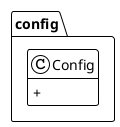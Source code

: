 @startuml

!theme plain
hide empty members
left to right direction

package config {

 
    class Config {
      +
   }

@enduml

